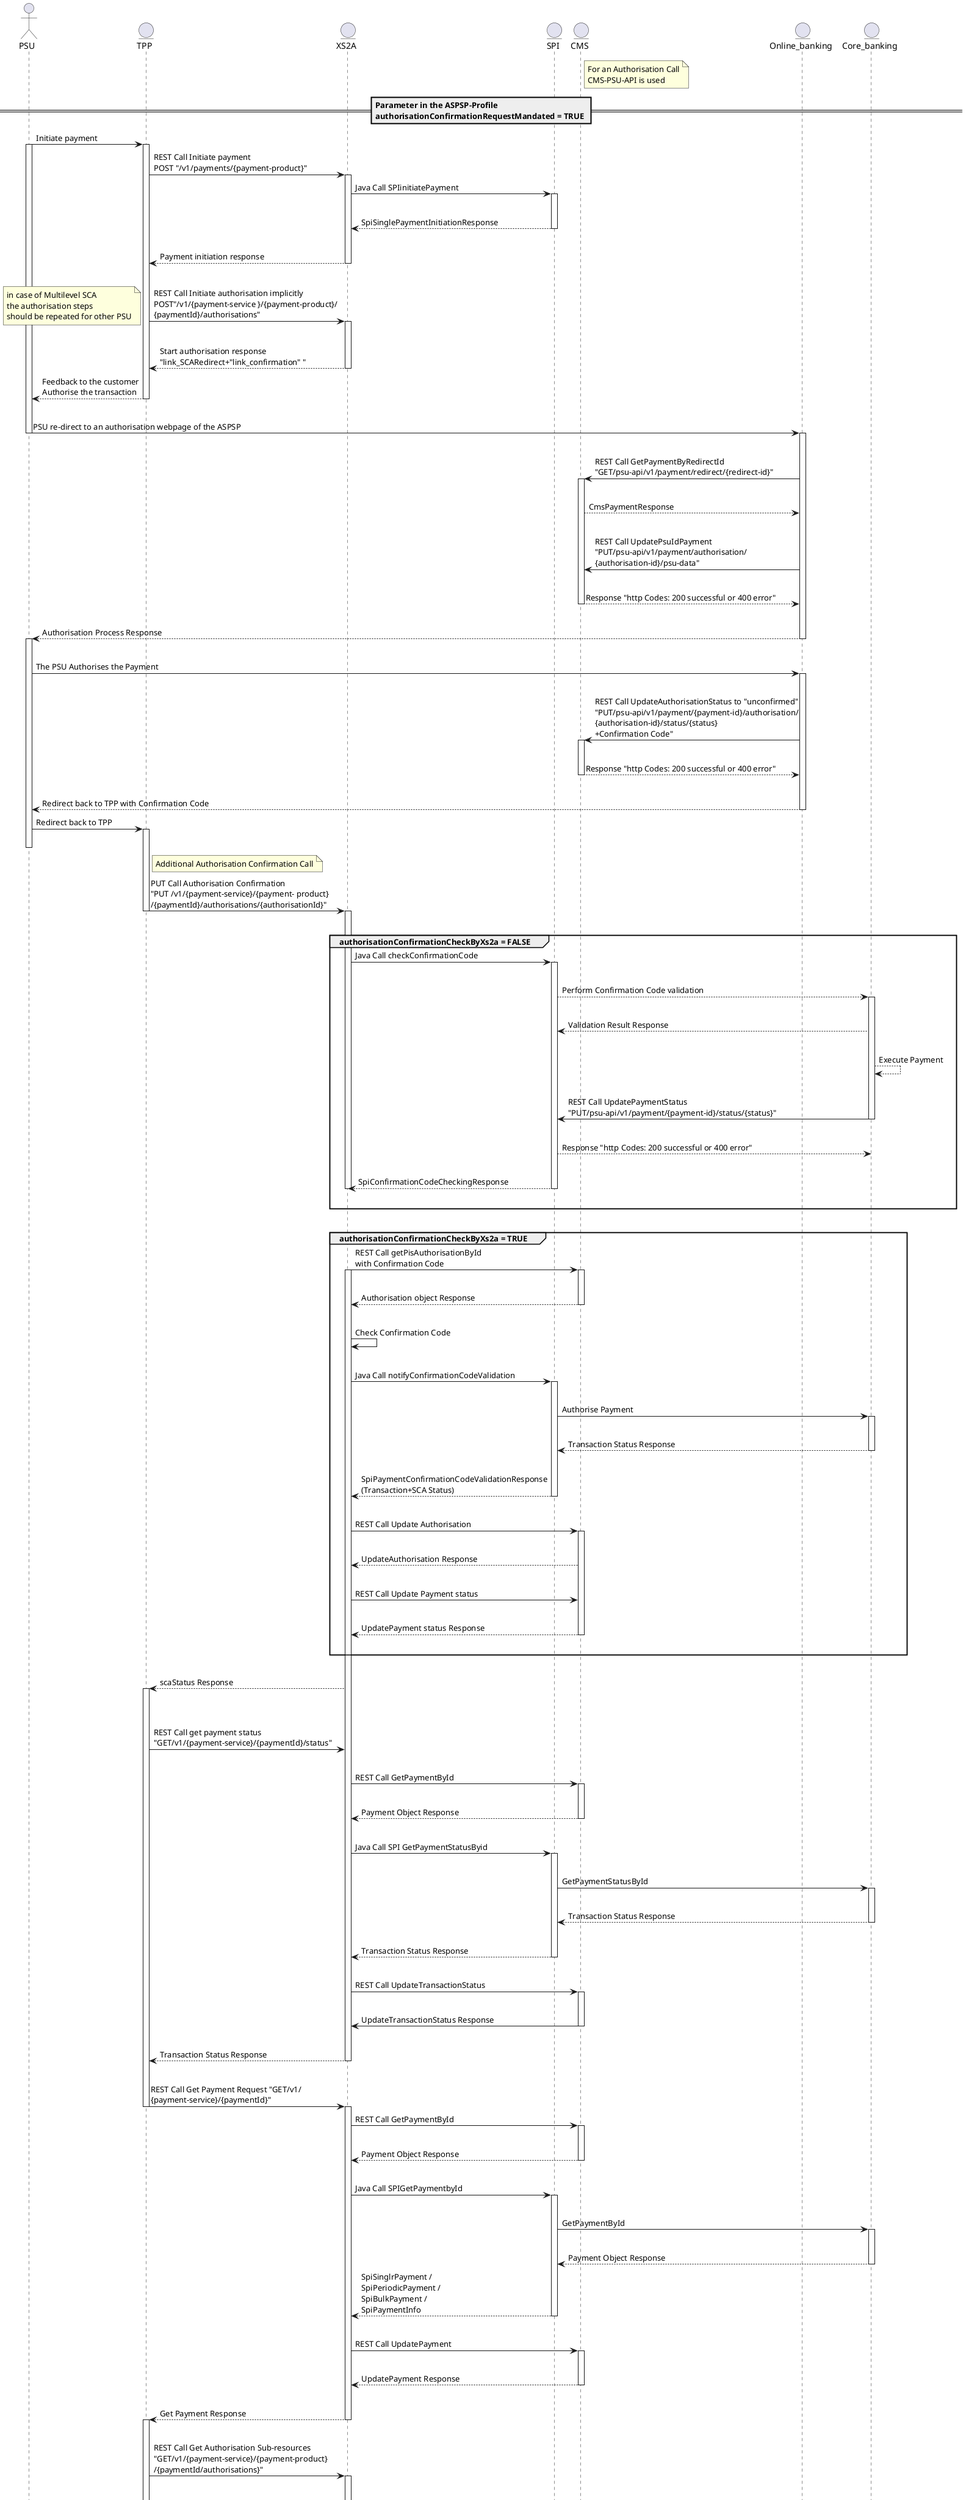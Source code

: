 @startuml
actor PSU
entity TPP
entity XS2A
entity SPI
entity SPI
entity CMS
entity Online_banking
entity Core_banking
note right of CMS
For an Authorisation Call
CMS-PSU-API is used
end note
== Parameter in the ASPSP-Profile\nauthorisationConfirmationRequestMandated = TRUE ==
PSU->TPP: Initiate payment
activate TPP
activate PSU
TPP -> XS2A: REST Call Initiate payment\nPOST "/v1/payments/{payment-product}"
activate XS2A
XS2A->SPI: Java Call SPIinitiatePayment
activate SPI
|||
SPI-->XS2A: SpiSinglePaymentInitiationResponse
deactivate SPI
|||
XS2A-->TPP:Payment initiation response
deactivate XS2A
|||
TPP->XS2A: REST Call Initiate authorisation implicitly \nPOST"/v1/{payment-service }/{payment-product}/\n{paymentId}/authorisations"
activate XS2A
note left
         in case of Multilevel SCA
         the authorisation steps
         should be repeated for other PSU
end note
|||
XS2A-->TPP:Start authorisation response\n"link_SCARedirect+"link_confirmation" "
deactivate XS2A
TPP-->PSU: Feedback to the customer\nAuthorise the transaction
deactivate TPP
|||
PSU->Online_banking: PSU re-direct to an authorisation webpage of the ASPSP
deactivate PSU
activate Online_banking
|||
Online_banking->CMS: REST Call GetPaymentByRedirectId\n"GET/psu-api/v1/payment/redirect/{redirect-id}"
activate CMS
|||
CMS-->Online_banking: CmsPaymentResponse
|||
Online_banking->CMS: REST Call UpdatePsuIdPayment\n"PUT/psu-api/v1/payment/authorisation/\n{authorisation-id}/psu-data"
|||
CMS-->Online_banking: Response "http Codes: 200 successful or 400 error"
deactivate CMS
|||
Online_banking-->PSU: Authorisation Process Response
deactivate Online_banking
activate PSU
|||
PSU->Online_banking: The PSU Authorises the Payment
activate Online_banking
|||
Online_banking->CMS: REST Call UpdateAuthorisationStatus to "unconfirmed"\n"PUT/psu-api/v1/payment/{payment-id}/authorisation/\n{authorisation-id}/status/{status}\n+Confirmation Code"
activate CMS
|||
CMS-->Online_banking: Response "http Codes: 200 successful or 400 error"
|||
deactivate CMS
Online_banking-->PSU: Redirect back to TPP with Confirmation Code
deactivate Online_banking
PSU->TPP: Redirect back to TPP
activate TPP
deactivate PSU
note right of TPP
Additional Authorisation Confirmation Call
end note
TPP->XS2A: PUT Call Authorisation Confirmation\n"PUT /v1/{payment-service}/{payment- product}\n/{paymentId}/authorisations/{authorisationId}"
deactivate TPP
|||
group authorisationConfirmationCheckByXs2a = FALSE
activate XS2A
XS2A->SPI: Java Call checkConfirmationCode
activate SPI
|||
SPI-->Core_banking: Perform Confirmation Code validation
activate Core_banking
|||
Core_banking-->SPI: Validation Result Response
|||
Core_banking-->Core_banking: Execute Payment
|||
Core_banking->SPI: REST Call UpdatePaymentStatus\n"PUT/psu-api/v1/payment/{payment-id}/status/{status}"
deactivate Core_banking
|||
SPI-->Core_banking: Response "http Codes: 200 successful or 400 error"
|||
SPI-->XS2A: SpiConfirmationCodeCheckingResponse
deactivate SPI
deactivate XS2A
deactivate PSU
|||
end
|||
group authorisationConfirmationCheckByXs2a = TRUE
XS2A->CMS: REST Call getPisAuthorisationById\nwith Confirmation Code
activate XS2A
activate CMS
|||
CMS-->XS2A: Authorisation object Response
deactivate CMS
|||
XS2A->XS2A: Check Confirmation Code
|||
XS2A->SPI: Java Call notifyConfirmationCodeValidation
activate SPI
|||
SPI->Core_banking: Authorise Payment
activate Core_banking
|||
Core_banking-->SPI: Transaction Status Response
deactivate Core_banking
|||
SPI-->XS2A: SpiPaymentConfirmationCodeValidationResponse\n(Transaction+SCA Status)
deactivate SPI
|||
XS2A->CMS: REST Call Update Authorisation
activate CMS
|||
CMS-->XS2A: UpdateAuthorisation Response
|||
XS2A->CMS: REST Call Update Payment status
|||
CMS-->XS2A: UpdatePayment status Response
deactivate CMS
|||
end
|||
XS2A-->TPP: scaStatus Response
|||
deactivate PSU
activate TPP
|||
TPP->XS2A: REST Call get payment status\n"GET/v1/{payment-service}/{paymentId}/status"
|||
XS2A->CMS: REST Call GetPaymentById
activate CMS
|||
CMS-->XS2A: Payment Object Response
deactivate CMS
|||
XS2A->SPI: Java Call SPI GetPaymentStatusByid
activate SPI
|||
SPI->Core_banking: GetPaymentStatusById
activate Core_banking
|||
Core_banking-->SPI: Transaction Status Response
deactivate Core_banking
|||
SPI-->XS2A: Transaction Status Response
deactivate SPI
|||
XS2A->CMS: REST Call UpdateTransactionStatus
activate CMS
|||
CMS->XS2A: UpdateTransactionStatus Response
deactivate CMS
|||
XS2A-->TPP: Transaction Status Response
deactivate XS2A
|||
TPP->XS2A: REST Call Get Payment Request "GET/v1/\n{payment-service}/{paymentId}"
deactivate TPP
activate XS2A
XS2A->CMS: REST Call GetPaymentById
activate CMS
|||
CMS-->XS2A: Payment Object Response
deactivate CMS
|||
XS2A->SPI: Java Call SPIGetPaymentbyId
activate SPI
|||
SPI->Core_banking: GetPaymentById
activate Core_banking
|||
Core_banking-->SPI: Payment Object Response
deactivate Core_banking
SPI-->XS2A: SpiSinglrPayment /\nSpiPeriodicPayment /\nSpiBulkPayment /\nSpiPaymentInfo
deactivate SPI
|||
XS2A->CMS: REST Call UpdatePayment
activate CMS
|||
CMS-->XS2A: UpdatePayment Response
deactivate CMS
|||
XS2A-->TPP: Get Payment Response
deactivate XS2A
activate TPP
|||
TPP->XS2A: REST Call Get Authorisation Sub-resources\n"GET/v1/{payment-service}/{payment-product}\n/{paymentId/authorisations}"
activate XS2A
|||
XS2A->CMS: GetAuthorisationsByPaymentId
activate CMS
|||
CMS-->XS2A: GetAuthorisationsByPaymentId Response
deactivate CMS
XS2A-->TPP: Authorisation Ids List
|||
TPP->XS2A: REST Call Get Authorisation\n"GET/v1/{payment-service}/{payment-product}/\n{paymentId/authorisations}/{authorisationId}"
XS2A->CMS: GetAuthorisationScaStatus
activate CMS
|||
CMS-->XS2A: GetAuthorisationScaStatus Response
deactivate CMS
XS2A-->TPP: Sca Status
deactivate XS2A
deactivate TPP
@enduml

